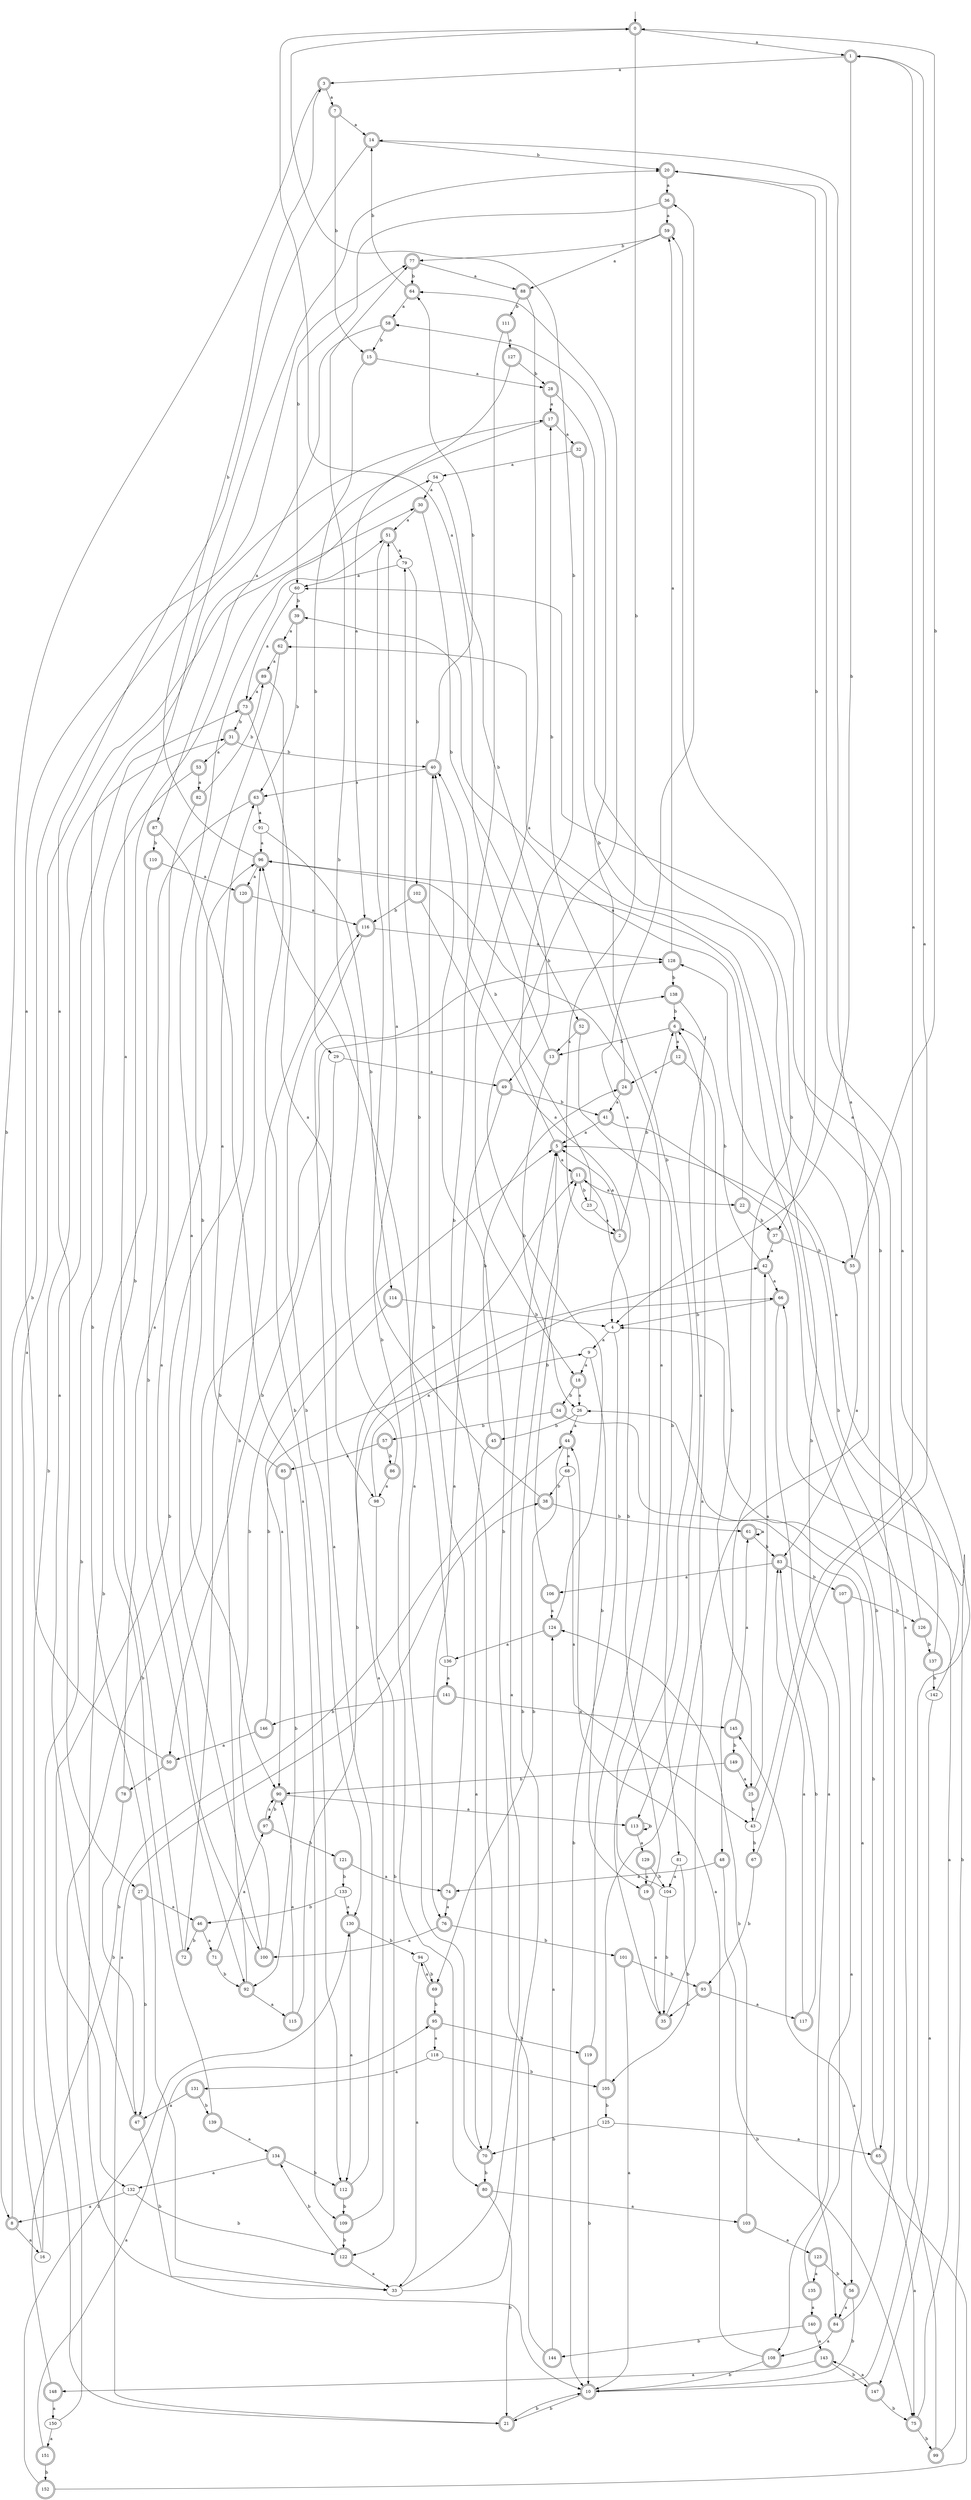digraph RandomDFA {
  __start0 [label="", shape=none];
  __start0 -> 0 [label=""];
  0 [shape=circle] [shape=doublecircle]
  0 -> 1 [label="a"]
  0 -> 2 [label="b"]
  1 [shape=doublecircle]
  1 -> 3 [label="a"]
  1 -> 4 [label="b"]
  2 [shape=doublecircle]
  2 -> 5 [label="a"]
  2 -> 6 [label="b"]
  3 [shape=doublecircle]
  3 -> 7 [label="a"]
  3 -> 8 [label="b"]
  4
  4 -> 9 [label="a"]
  4 -> 10 [label="b"]
  5 [shape=doublecircle]
  5 -> 11 [label="a"]
  5 -> 0 [label="b"]
  6 [shape=doublecircle]
  6 -> 12 [label="a"]
  6 -> 13 [label="b"]
  7 [shape=doublecircle]
  7 -> 14 [label="a"]
  7 -> 15 [label="b"]
  8 [shape=doublecircle]
  8 -> 16 [label="a"]
  8 -> 17 [label="b"]
  9
  9 -> 18 [label="a"]
  9 -> 19 [label="b"]
  10 [shape=doublecircle]
  10 -> 20 [label="a"]
  10 -> 21 [label="b"]
  11 [shape=doublecircle]
  11 -> 22 [label="a"]
  11 -> 23 [label="b"]
  12 [shape=doublecircle]
  12 -> 24 [label="a"]
  12 -> 25 [label="b"]
  13 [shape=doublecircle]
  13 -> 0 [label="a"]
  13 -> 26 [label="b"]
  14 [shape=doublecircle]
  14 -> 27 [label="a"]
  14 -> 20 [label="b"]
  15 [shape=doublecircle]
  15 -> 28 [label="a"]
  15 -> 29 [label="b"]
  16
  16 -> 30 [label="a"]
  16 -> 31 [label="b"]
  17 [shape=doublecircle]
  17 -> 32 [label="a"]
  17 -> 33 [label="b"]
  18 [shape=doublecircle]
  18 -> 26 [label="a"]
  18 -> 34 [label="b"]
  19 [shape=doublecircle]
  19 -> 35 [label="a"]
  19 -> 11 [label="b"]
  20 [shape=doublecircle]
  20 -> 36 [label="a"]
  20 -> 37 [label="b"]
  21 [shape=doublecircle]
  21 -> 38 [label="a"]
  21 -> 10 [label="b"]
  22 [shape=doublecircle]
  22 -> 39 [label="a"]
  22 -> 37 [label="b"]
  23
  23 -> 2 [label="a"]
  23 -> 40 [label="b"]
  24 [shape=doublecircle]
  24 -> 41 [label="a"]
  24 -> 17 [label="b"]
  25 [shape=doublecircle]
  25 -> 42 [label="a"]
  25 -> 43 [label="b"]
  26
  26 -> 44 [label="a"]
  26 -> 45 [label="b"]
  27 [shape=doublecircle]
  27 -> 46 [label="a"]
  27 -> 47 [label="b"]
  28 [shape=doublecircle]
  28 -> 17 [label="a"]
  28 -> 48 [label="b"]
  29
  29 -> 49 [label="a"]
  29 -> 50 [label="b"]
  30 [shape=doublecircle]
  30 -> 51 [label="a"]
  30 -> 52 [label="b"]
  31 [shape=doublecircle]
  31 -> 53 [label="a"]
  31 -> 40 [label="b"]
  32 [shape=doublecircle]
  32 -> 54 [label="a"]
  32 -> 55 [label="b"]
  33
  33 -> 5 [label="a"]
  33 -> 11 [label="b"]
  34 [shape=doublecircle]
  34 -> 56 [label="a"]
  34 -> 57 [label="b"]
  35 [shape=doublecircle]
  35 -> 6 [label="a"]
  35 -> 58 [label="b"]
  36 [shape=doublecircle]
  36 -> 59 [label="a"]
  36 -> 60 [label="b"]
  37 [shape=doublecircle]
  37 -> 42 [label="a"]
  37 -> 55 [label="b"]
  38 [shape=doublecircle]
  38 -> 51 [label="a"]
  38 -> 61 [label="b"]
  39 [shape=doublecircle]
  39 -> 62 [label="a"]
  39 -> 63 [label="b"]
  40 [shape=doublecircle]
  40 -> 63 [label="a"]
  40 -> 64 [label="b"]
  41 [shape=doublecircle]
  41 -> 5 [label="a"]
  41 -> 65 [label="b"]
  42 [shape=doublecircle]
  42 -> 66 [label="a"]
  42 -> 6 [label="b"]
  43
  43 -> 1 [label="a"]
  43 -> 67 [label="b"]
  44 [shape=doublecircle]
  44 -> 68 [label="a"]
  44 -> 69 [label="b"]
  45 [shape=doublecircle]
  45 -> 70 [label="a"]
  45 -> 24 [label="b"]
  46 [shape=doublecircle]
  46 -> 71 [label="a"]
  46 -> 72 [label="b"]
  47 [shape=doublecircle]
  47 -> 73 [label="a"]
  47 -> 33 [label="b"]
  48 [shape=doublecircle]
  48 -> 74 [label="a"]
  48 -> 75 [label="b"]
  49 [shape=doublecircle]
  49 -> 76 [label="a"]
  49 -> 41 [label="b"]
  50 [shape=doublecircle]
  50 -> 77 [label="a"]
  50 -> 78 [label="b"]
  51 [shape=doublecircle]
  51 -> 79 [label="a"]
  51 -> 80 [label="b"]
  52 [shape=doublecircle]
  52 -> 13 [label="a"]
  52 -> 81 [label="b"]
  53 [shape=doublecircle]
  53 -> 82 [label="a"]
  53 -> 21 [label="b"]
  54
  54 -> 30 [label="a"]
  54 -> 49 [label="b"]
  55 [shape=doublecircle]
  55 -> 83 [label="a"]
  55 -> 0 [label="b"]
  56 [shape=doublecircle]
  56 -> 84 [label="a"]
  56 -> 10 [label="b"]
  57 [shape=doublecircle]
  57 -> 85 [label="a"]
  57 -> 86 [label="b"]
  58 [shape=doublecircle]
  58 -> 87 [label="a"]
  58 -> 15 [label="b"]
  59 [shape=doublecircle]
  59 -> 88 [label="a"]
  59 -> 77 [label="b"]
  60
  60 -> 73 [label="a"]
  60 -> 39 [label="b"]
  61 [shape=doublecircle]
  61 -> 61 [label="a"]
  61 -> 83 [label="b"]
  62 [shape=doublecircle]
  62 -> 89 [label="a"]
  62 -> 90 [label="b"]
  63 [shape=doublecircle]
  63 -> 91 [label="a"]
  63 -> 92 [label="b"]
  64 [shape=doublecircle]
  64 -> 58 [label="a"]
  64 -> 14 [label="b"]
  65 [shape=doublecircle]
  65 -> 75 [label="a"]
  65 -> 26 [label="b"]
  66 [shape=doublecircle]
  66 -> 84 [label="a"]
  66 -> 4 [label="b"]
  67 [shape=doublecircle]
  67 -> 1 [label="a"]
  67 -> 93 [label="b"]
  68
  68 -> 43 [label="a"]
  68 -> 38 [label="b"]
  69 [shape=doublecircle]
  69 -> 94 [label="a"]
  69 -> 95 [label="b"]
  70 [shape=doublecircle]
  70 -> 96 [label="a"]
  70 -> 80 [label="b"]
  71 [shape=doublecircle]
  71 -> 97 [label="a"]
  71 -> 92 [label="b"]
  72 [shape=doublecircle]
  72 -> 20 [label="a"]
  72 -> 96 [label="b"]
  73 [shape=doublecircle]
  73 -> 98 [label="a"]
  73 -> 31 [label="b"]
  74 [shape=doublecircle]
  74 -> 76 [label="a"]
  74 -> 40 [label="b"]
  75 [shape=doublecircle]
  75 -> 4 [label="a"]
  75 -> 99 [label="b"]
  76 [shape=doublecircle]
  76 -> 100 [label="a"]
  76 -> 101 [label="b"]
  77 [shape=doublecircle]
  77 -> 88 [label="a"]
  77 -> 64 [label="b"]
  78 [shape=doublecircle]
  78 -> 96 [label="a"]
  78 -> 47 [label="b"]
  79
  79 -> 60 [label="a"]
  79 -> 102 [label="b"]
  80 [shape=doublecircle]
  80 -> 103 [label="a"]
  80 -> 21 [label="b"]
  81
  81 -> 104 [label="a"]
  81 -> 105 [label="b"]
  82 [shape=doublecircle]
  82 -> 100 [label="a"]
  82 -> 89 [label="b"]
  83 [shape=doublecircle]
  83 -> 106 [label="a"]
  83 -> 107 [label="b"]
  84 [shape=doublecircle]
  84 -> 108 [label="a"]
  84 -> 59 [label="b"]
  85 [shape=doublecircle]
  85 -> 63 [label="a"]
  85 -> 92 [label="b"]
  86 [shape=doublecircle]
  86 -> 98 [label="a"]
  86 -> 77 [label="b"]
  87 [shape=doublecircle]
  87 -> 109 [label="a"]
  87 -> 110 [label="b"]
  88 [shape=doublecircle]
  88 -> 18 [label="a"]
  88 -> 111 [label="b"]
  89 [shape=doublecircle]
  89 -> 73 [label="a"]
  89 -> 112 [label="b"]
  90 [shape=doublecircle]
  90 -> 113 [label="a"]
  90 -> 97 [label="b"]
  91
  91 -> 96 [label="a"]
  91 -> 114 [label="b"]
  92 [shape=doublecircle]
  92 -> 115 [label="a"]
  92 -> 116 [label="b"]
  93 [shape=doublecircle]
  93 -> 117 [label="a"]
  93 -> 35 [label="b"]
  94
  94 -> 33 [label="a"]
  94 -> 69 [label="b"]
  95 [shape=doublecircle]
  95 -> 118 [label="a"]
  95 -> 119 [label="b"]
  96 [shape=doublecircle]
  96 -> 120 [label="a"]
  96 -> 3 [label="b"]
  97 [shape=doublecircle]
  97 -> 90 [label="a"]
  97 -> 121 [label="b"]
  98
  98 -> 66 [label="a"]
  98 -> 122 [label="b"]
  99 [shape=doublecircle]
  99 -> 96 [label="a"]
  99 -> 66 [label="b"]
  100 [shape=doublecircle]
  100 -> 51 [label="a"]
  100 -> 5 [label="b"]
  101 [shape=doublecircle]
  101 -> 10 [label="a"]
  101 -> 93 [label="b"]
  102 [shape=doublecircle]
  102 -> 4 [label="a"]
  102 -> 116 [label="b"]
  103 [shape=doublecircle]
  103 -> 123 [label="a"]
  103 -> 124 [label="b"]
  104
  104 -> 96 [label="a"]
  104 -> 35 [label="b"]
  105 [shape=doublecircle]
  105 -> 14 [label="a"]
  105 -> 125 [label="b"]
  106 [shape=doublecircle]
  106 -> 124 [label="a"]
  106 -> 5 [label="b"]
  107 [shape=doublecircle]
  107 -> 108 [label="a"]
  107 -> 126 [label="b"]
  108 [shape=doublecircle]
  108 -> 44 [label="a"]
  108 -> 10 [label="b"]
  109 [shape=doublecircle]
  109 -> 11 [label="a"]
  109 -> 122 [label="b"]
  110 [shape=doublecircle]
  110 -> 120 [label="a"]
  110 -> 10 [label="b"]
  111 [shape=doublecircle]
  111 -> 127 [label="a"]
  111 -> 70 [label="b"]
  112 [shape=doublecircle]
  112 -> 128 [label="a"]
  112 -> 109 [label="b"]
  113 [shape=doublecircle]
  113 -> 129 [label="a"]
  113 -> 113 [label="b"]
  114 [shape=doublecircle]
  114 -> 90 [label="a"]
  114 -> 4 [label="b"]
  115 [shape=doublecircle]
  115 -> 90 [label="a"]
  115 -> 42 [label="b"]
  116 [shape=doublecircle]
  116 -> 128 [label="a"]
  116 -> 130 [label="b"]
  117 [shape=doublecircle]
  117 -> 83 [label="a"]
  117 -> 83 [label="b"]
  118
  118 -> 131 [label="a"]
  118 -> 105 [label="b"]
  119 [shape=doublecircle]
  119 -> 36 [label="a"]
  119 -> 10 [label="b"]
  120 [shape=doublecircle]
  120 -> 116 [label="a"]
  120 -> 132 [label="b"]
  121 [shape=doublecircle]
  121 -> 74 [label="a"]
  121 -> 133 [label="b"]
  122 [shape=doublecircle]
  122 -> 33 [label="a"]
  122 -> 134 [label="b"]
  123 [shape=doublecircle]
  123 -> 135 [label="a"]
  123 -> 56 [label="b"]
  124 [shape=doublecircle]
  124 -> 136 [label="a"]
  124 -> 64 [label="b"]
  125
  125 -> 65 [label="a"]
  125 -> 70 [label="b"]
  126 [shape=doublecircle]
  126 -> 60 [label="a"]
  126 -> 137 [label="b"]
  127 [shape=doublecircle]
  127 -> 116 [label="a"]
  127 -> 28 [label="b"]
  128 [shape=doublecircle]
  128 -> 59 [label="a"]
  128 -> 138 [label="b"]
  129 [shape=doublecircle]
  129 -> 19 [label="a"]
  129 -> 104 [label="b"]
  130 [shape=doublecircle]
  130 -> 112 [label="a"]
  130 -> 94 [label="b"]
  131 [shape=doublecircle]
  131 -> 47 [label="a"]
  131 -> 139 [label="b"]
  132
  132 -> 8 [label="a"]
  132 -> 122 [label="b"]
  133
  133 -> 130 [label="a"]
  133 -> 46 [label="b"]
  134 [shape=doublecircle]
  134 -> 132 [label="a"]
  134 -> 112 [label="b"]
  135 [shape=doublecircle]
  135 -> 140 [label="a"]
  135 -> 62 [label="b"]
  136
  136 -> 141 [label="a"]
  136 -> 79 [label="b"]
  137 [shape=doublecircle]
  137 -> 128 [label="a"]
  137 -> 142 [label="b"]
  138 [shape=doublecircle]
  138 -> 113 [label="a"]
  138 -> 6 [label="b"]
  139 [shape=doublecircle]
  139 -> 134 [label="a"]
  139 -> 54 [label="b"]
  140 [shape=doublecircle]
  140 -> 143 [label="a"]
  140 -> 144 [label="b"]
  141 [shape=doublecircle]
  141 -> 145 [label="a"]
  141 -> 146 [label="b"]
  142
  142 -> 147 [label="a"]
  142 -> 5 [label="b"]
  143 [shape=doublecircle]
  143 -> 148 [label="a"]
  143 -> 147 [label="b"]
  144 [shape=doublecircle]
  144 -> 124 [label="a"]
  144 -> 40 [label="b"]
  145 [shape=doublecircle]
  145 -> 61 [label="a"]
  145 -> 149 [label="b"]
  146 [shape=doublecircle]
  146 -> 50 [label="a"]
  146 -> 9 [label="b"]
  147 [shape=doublecircle]
  147 -> 143 [label="a"]
  147 -> 75 [label="b"]
  148 [shape=doublecircle]
  148 -> 150 [label="a"]
  148 -> 44 [label="b"]
  149 [shape=doublecircle]
  149 -> 25 [label="a"]
  149 -> 90 [label="b"]
  150
  150 -> 151 [label="a"]
  150 -> 138 [label="b"]
  151 [shape=doublecircle]
  151 -> 95 [label="a"]
  151 -> 152 [label="b"]
  152 [shape=doublecircle]
  152 -> 145 [label="a"]
  152 -> 130 [label="b"]
}
